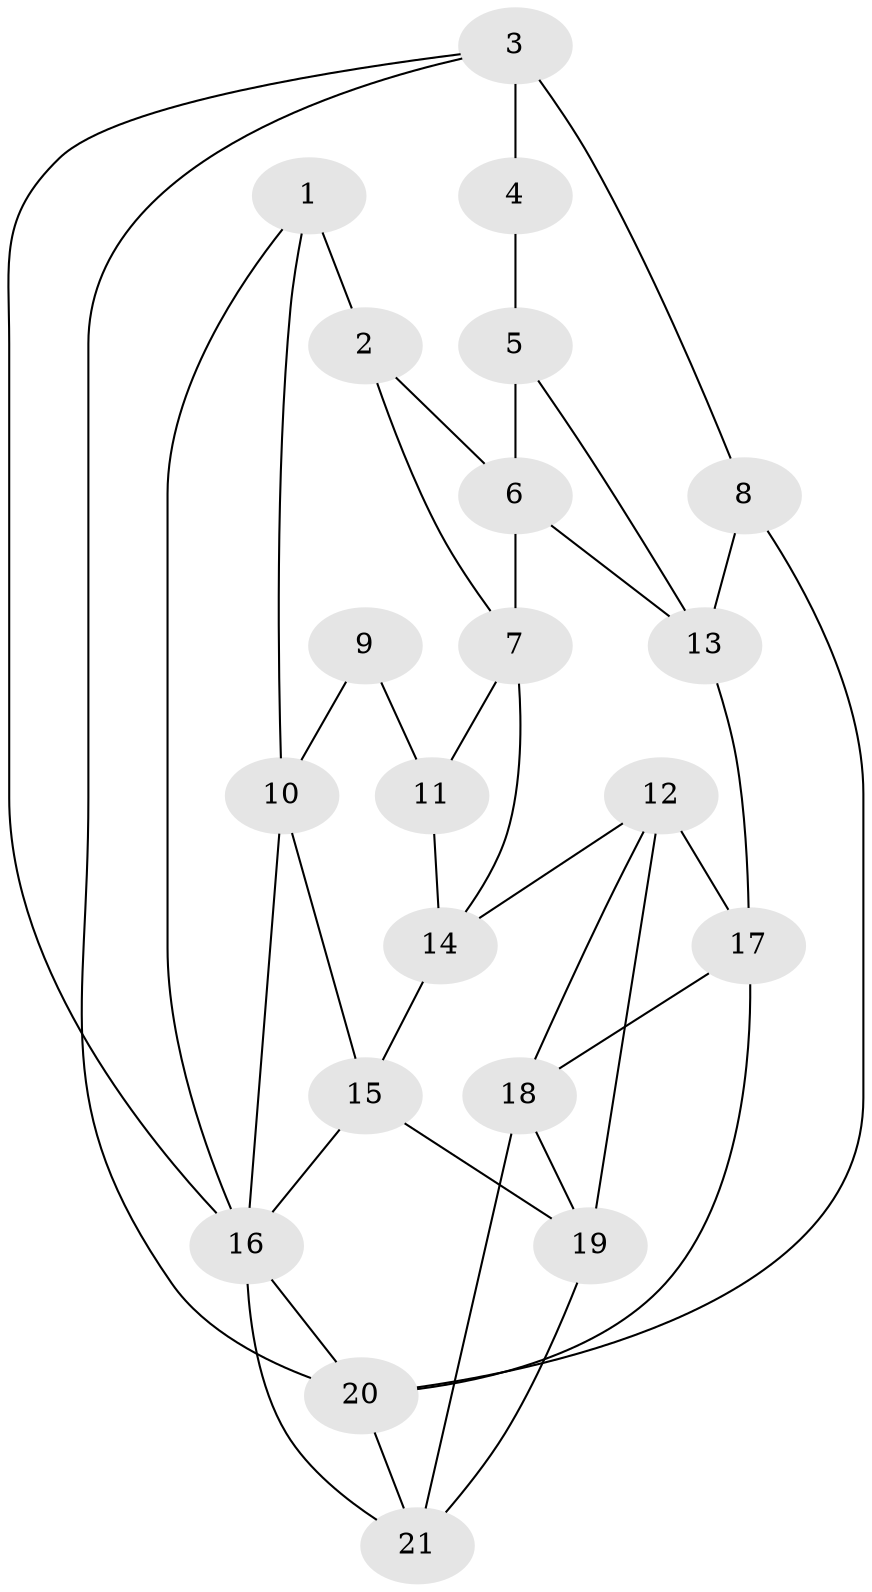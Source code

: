 // original degree distribution, {3: 0.038461538461538464, 4: 0.28846153846153844, 6: 0.25, 5: 0.4230769230769231}
// Generated by graph-tools (version 1.1) at 2025/38/03/04/25 23:38:20]
// undirected, 21 vertices, 39 edges
graph export_dot {
  node [color=gray90,style=filled];
  1;
  2;
  3;
  4;
  5;
  6;
  7;
  8;
  9;
  10;
  11;
  12;
  13;
  14;
  15;
  16;
  17;
  18;
  19;
  20;
  21;
  1 -- 2 [weight=2.0];
  1 -- 10 [weight=1.0];
  1 -- 16 [weight=1.0];
  2 -- 6 [weight=1.0];
  2 -- 7 [weight=1.0];
  3 -- 4 [weight=2.0];
  3 -- 8 [weight=1.0];
  3 -- 16 [weight=1.0];
  3 -- 20 [weight=1.0];
  4 -- 5 [weight=2.0];
  5 -- 6 [weight=1.0];
  5 -- 13 [weight=1.0];
  6 -- 7 [weight=1.0];
  6 -- 13 [weight=1.0];
  7 -- 11 [weight=1.0];
  7 -- 14 [weight=1.0];
  8 -- 13 [weight=1.0];
  8 -- 20 [weight=1.0];
  9 -- 10 [weight=2.0];
  9 -- 11 [weight=2.0];
  10 -- 15 [weight=1.0];
  10 -- 16 [weight=1.0];
  11 -- 14 [weight=1.0];
  12 -- 14 [weight=1.0];
  12 -- 17 [weight=1.0];
  12 -- 18 [weight=1.0];
  12 -- 19 [weight=1.0];
  13 -- 17 [weight=1.0];
  14 -- 15 [weight=1.0];
  15 -- 16 [weight=1.0];
  15 -- 19 [weight=1.0];
  16 -- 20 [weight=1.0];
  16 -- 21 [weight=1.0];
  17 -- 18 [weight=1.0];
  17 -- 20 [weight=1.0];
  18 -- 19 [weight=1.0];
  18 -- 21 [weight=1.0];
  19 -- 21 [weight=1.0];
  20 -- 21 [weight=1.0];
}
